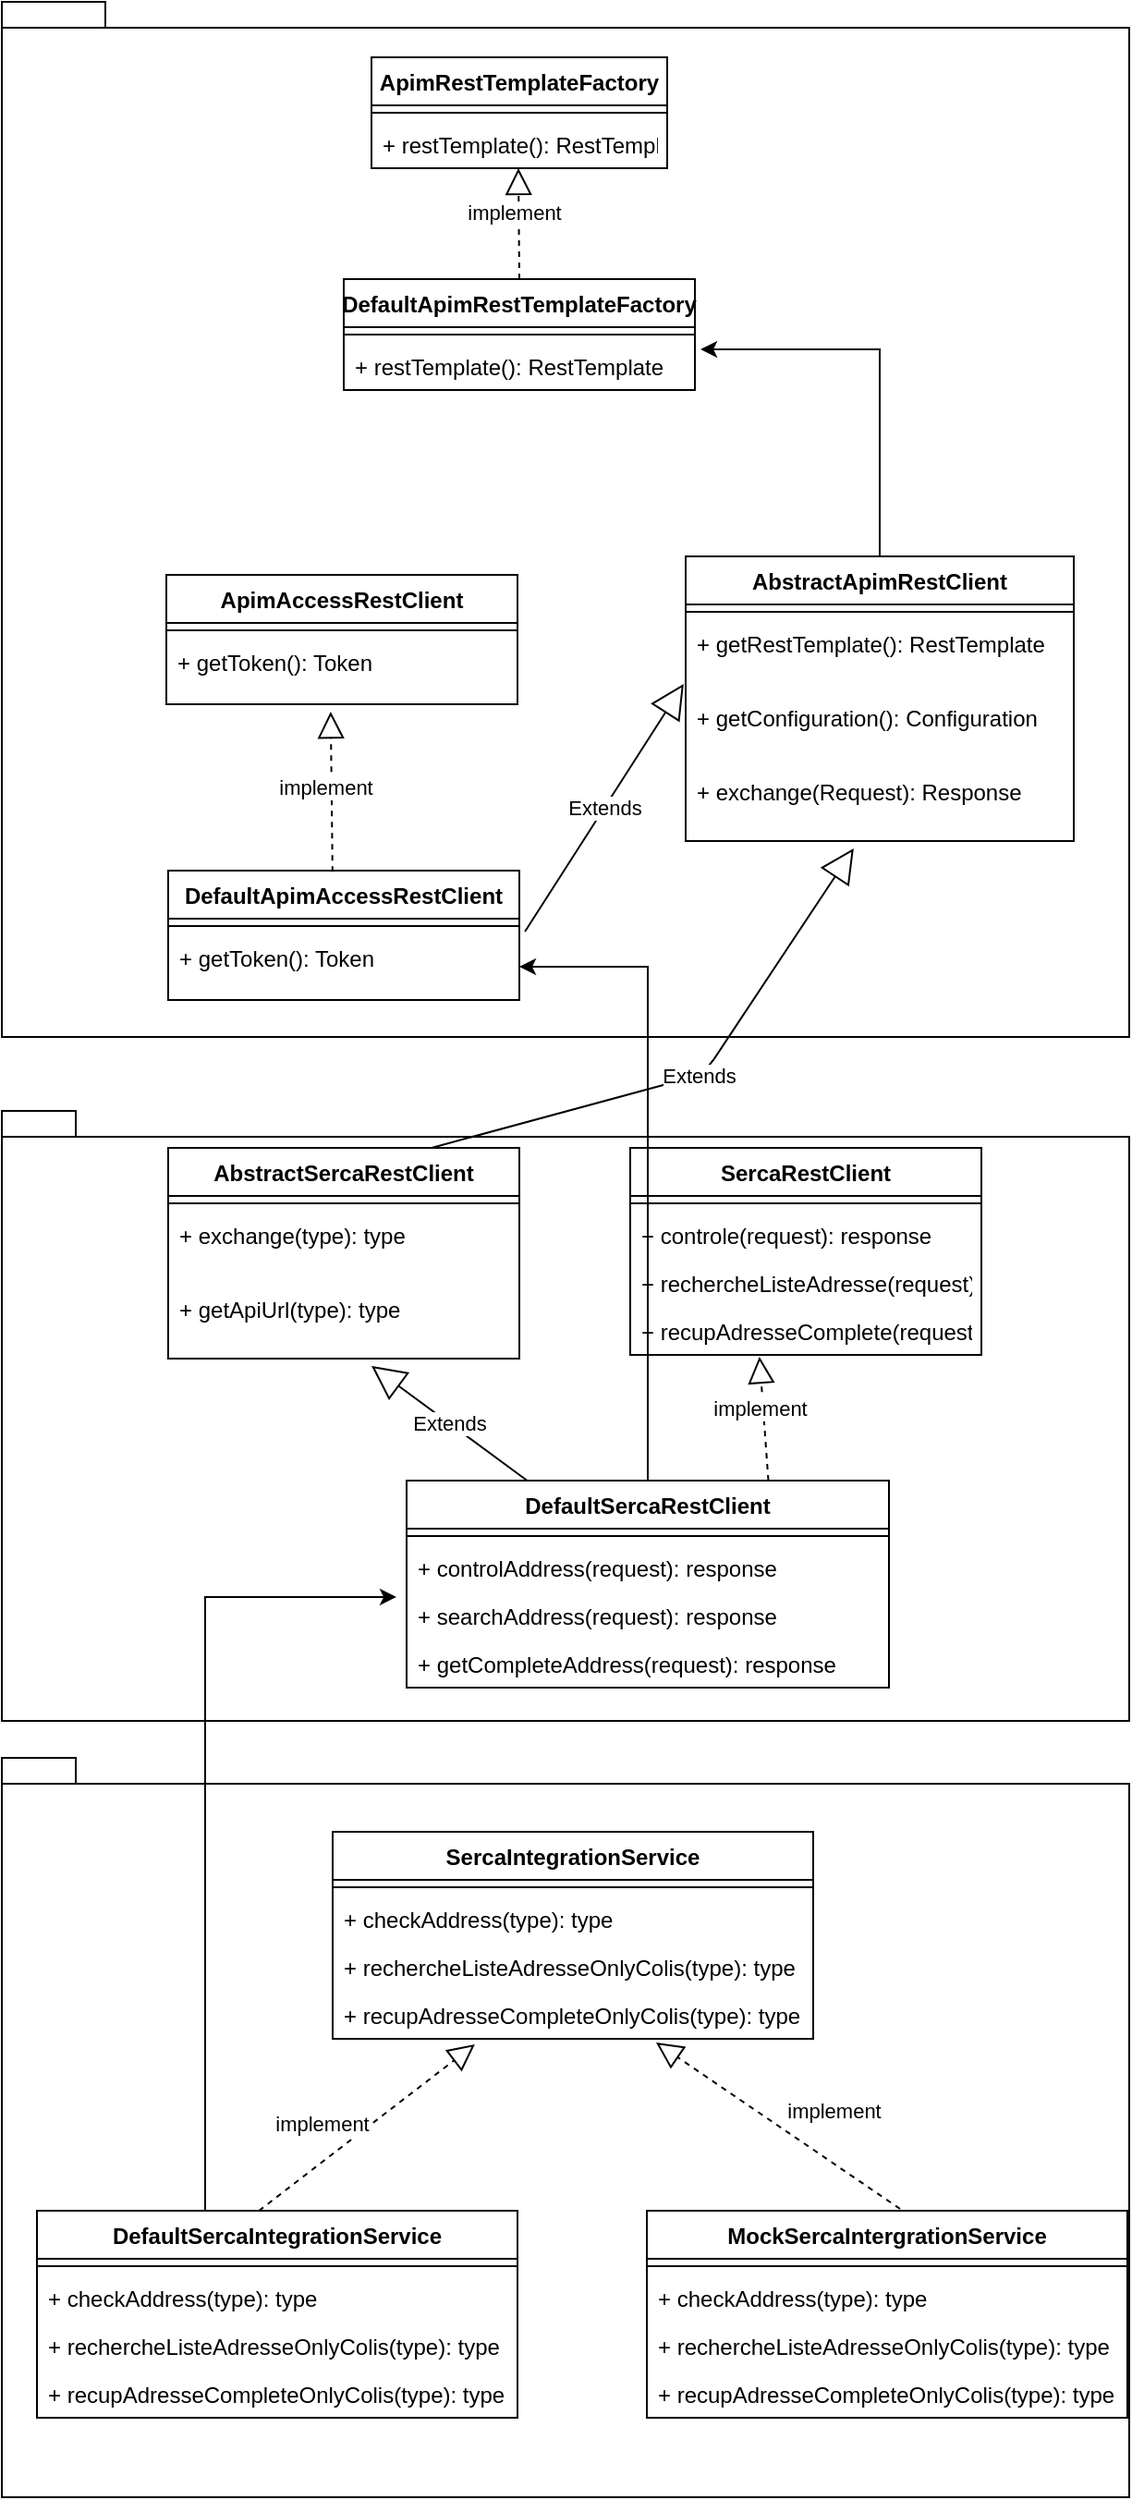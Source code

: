 <mxfile version="13.10.9" type="github">
  <diagram id="C5RBs43oDa-KdzZeNtuy" name="Page-1">
    <mxGraphModel dx="1186" dy="1790" grid="1" gridSize="10" guides="1" tooltips="1" connect="1" arrows="1" fold="1" page="1" pageScale="1" pageWidth="827" pageHeight="1169" math="0" shadow="0">
      <root>
        <mxCell id="WIyWlLk6GJQsqaUBKTNV-0" />
        <mxCell id="WIyWlLk6GJQsqaUBKTNV-1" parent="WIyWlLk6GJQsqaUBKTNV-0" />
        <mxCell id="7yxNTH7sFWz7UGhxW4Ka-38" value="" style="shape=folder;fontStyle=1;spacingTop=10;tabWidth=40;tabHeight=14;tabPosition=left;html=1;" parent="WIyWlLk6GJQsqaUBKTNV-1" vertex="1">
          <mxGeometry x="100" y="340" width="610" height="400" as="geometry" />
        </mxCell>
        <mxCell id="7yxNTH7sFWz7UGhxW4Ka-18" value="" style="shape=folder;fontStyle=1;spacingTop=10;tabWidth=40;tabHeight=14;tabPosition=left;html=1;" parent="WIyWlLk6GJQsqaUBKTNV-1" vertex="1">
          <mxGeometry x="100" y="-10" width="610" height="330" as="geometry" />
        </mxCell>
        <mxCell id="7yxNTH7sFWz7UGhxW4Ka-16" value="" style="shape=folder;fontStyle=1;spacingTop=10;tabWidth=40;tabHeight=14;tabPosition=left;html=1;" parent="WIyWlLk6GJQsqaUBKTNV-1" vertex="1">
          <mxGeometry x="100" y="-610" width="610" height="560" as="geometry" />
        </mxCell>
        <mxCell id="BwVQpNzadCACeYpbOint-18" value="Extends" style="endArrow=block;endSize=16;endFill=0;html=1;exitX=0.25;exitY=0;exitDx=0;exitDy=0;entryX=0.579;entryY=1.1;entryDx=0;entryDy=0;entryPerimeter=0;" parent="WIyWlLk6GJQsqaUBKTNV-1" source="ZbugdAa28t8l8q_3A2VQ-29" target="7yxNTH7sFWz7UGhxW4Ka-24" edge="1">
          <mxGeometry width="160" relative="1" as="geometry">
            <mxPoint x="343.75" y="250" as="sourcePoint" />
            <mxPoint x="490" y="320" as="targetPoint" />
          </mxGeometry>
        </mxCell>
        <mxCell id="BwVQpNzadCACeYpbOint-20" value="" style="endArrow=block;dashed=1;endFill=0;endSize=12;html=1;entryX=0.368;entryY=1.038;entryDx=0;entryDy=0;entryPerimeter=0;exitX=0.75;exitY=0;exitDx=0;exitDy=0;" parent="WIyWlLk6GJQsqaUBKTNV-1" source="ZbugdAa28t8l8q_3A2VQ-29" target="ZbugdAa28t8l8q_3A2VQ-14" edge="1">
          <mxGeometry width="160" relative="1" as="geometry">
            <mxPoint x="407.5" y="250" as="sourcePoint" />
            <mxPoint x="490" y="320" as="targetPoint" />
          </mxGeometry>
        </mxCell>
        <mxCell id="ZbugdAa28t8l8q_3A2VQ-5" value="implement" style="edgeLabel;html=1;align=center;verticalAlign=middle;resizable=0;points=[];" parent="BwVQpNzadCACeYpbOint-20" vertex="1" connectable="0">
          <mxGeometry x="-0.233" y="-1" relative="1" as="geometry">
            <mxPoint x="-4.47" y="-13.1" as="offset" />
          </mxGeometry>
        </mxCell>
        <mxCell id="BwVQpNzadCACeYpbOint-26" value="SercaIntegrationService" style="swimlane;fontStyle=1;align=center;verticalAlign=top;childLayout=stackLayout;horizontal=1;startSize=26;horizontalStack=0;resizeParent=1;resizeParentMax=0;resizeLast=0;collapsible=1;marginBottom=0;" parent="WIyWlLk6GJQsqaUBKTNV-1" vertex="1">
          <mxGeometry x="279" y="380" width="260" height="112" as="geometry" />
        </mxCell>
        <mxCell id="BwVQpNzadCACeYpbOint-28" value="" style="line;strokeWidth=1;fillColor=none;align=left;verticalAlign=middle;spacingTop=-1;spacingLeft=3;spacingRight=3;rotatable=0;labelPosition=right;points=[];portConstraint=eastwest;" parent="BwVQpNzadCACeYpbOint-26" vertex="1">
          <mxGeometry y="26" width="260" height="8" as="geometry" />
        </mxCell>
        <mxCell id="BwVQpNzadCACeYpbOint-29" value="+ checkAddress(type): type" style="text;strokeColor=none;fillColor=none;align=left;verticalAlign=top;spacingLeft=4;spacingRight=4;overflow=hidden;rotatable=0;points=[[0,0.5],[1,0.5]];portConstraint=eastwest;" parent="BwVQpNzadCACeYpbOint-26" vertex="1">
          <mxGeometry y="34" width="260" height="26" as="geometry" />
        </mxCell>
        <mxCell id="ZbugdAa28t8l8q_3A2VQ-19" value="+ rechercheListeAdresseOnlyColis(type): type" style="text;strokeColor=none;fillColor=none;align=left;verticalAlign=top;spacingLeft=4;spacingRight=4;overflow=hidden;rotatable=0;points=[[0,0.5],[1,0.5]];portConstraint=eastwest;" parent="BwVQpNzadCACeYpbOint-26" vertex="1">
          <mxGeometry y="60" width="260" height="26" as="geometry" />
        </mxCell>
        <mxCell id="ZbugdAa28t8l8q_3A2VQ-20" value="+ recupAdresseCompleteOnlyColis(type): type" style="text;strokeColor=none;fillColor=none;align=left;verticalAlign=top;spacingLeft=4;spacingRight=4;overflow=hidden;rotatable=0;points=[[0,0.5],[1,0.5]];portConstraint=eastwest;" parent="BwVQpNzadCACeYpbOint-26" vertex="1">
          <mxGeometry y="86" width="260" height="26" as="geometry" />
        </mxCell>
        <mxCell id="BwVQpNzadCACeYpbOint-4" value="SercaRestClient" style="swimlane;fontStyle=1;align=center;verticalAlign=top;childLayout=stackLayout;horizontal=1;startSize=26;horizontalStack=0;resizeParent=1;resizeParentMax=0;resizeLast=0;collapsible=1;marginBottom=0;" parent="WIyWlLk6GJQsqaUBKTNV-1" vertex="1">
          <mxGeometry x="440" y="10" width="190" height="112" as="geometry" />
        </mxCell>
        <mxCell id="BwVQpNzadCACeYpbOint-6" value="" style="line;strokeWidth=1;fillColor=none;align=left;verticalAlign=middle;spacingTop=-1;spacingLeft=3;spacingRight=3;rotatable=0;labelPosition=right;points=[];portConstraint=eastwest;" parent="BwVQpNzadCACeYpbOint-4" vertex="1">
          <mxGeometry y="26" width="190" height="8" as="geometry" />
        </mxCell>
        <mxCell id="BwVQpNzadCACeYpbOint-7" value="+ controle(request): response" style="text;strokeColor=none;fillColor=none;align=left;verticalAlign=top;spacingLeft=4;spacingRight=4;overflow=hidden;rotatable=0;points=[[0,0.5],[1,0.5]];portConstraint=eastwest;" parent="BwVQpNzadCACeYpbOint-4" vertex="1">
          <mxGeometry y="34" width="190" height="26" as="geometry" />
        </mxCell>
        <mxCell id="ZbugdAa28t8l8q_3A2VQ-13" value="+ rechercheListeAdresse(request): response" style="text;strokeColor=none;fillColor=none;align=left;verticalAlign=top;spacingLeft=4;spacingRight=4;overflow=hidden;rotatable=0;points=[[0,0.5],[1,0.5]];portConstraint=eastwest;" parent="BwVQpNzadCACeYpbOint-4" vertex="1">
          <mxGeometry y="60" width="190" height="26" as="geometry" />
        </mxCell>
        <mxCell id="ZbugdAa28t8l8q_3A2VQ-14" value="+ recupAdresseComplete(request): response" style="text;strokeColor=none;fillColor=none;align=left;verticalAlign=top;spacingLeft=4;spacingRight=4;overflow=hidden;rotatable=0;points=[[0,0.5],[1,0.5]];portConstraint=eastwest;" parent="BwVQpNzadCACeYpbOint-4" vertex="1">
          <mxGeometry y="86" width="190" height="26" as="geometry" />
        </mxCell>
        <mxCell id="BwVQpNzadCACeYpbOint-8" value="AbstractSercaRestClient" style="swimlane;fontStyle=1;align=center;verticalAlign=top;childLayout=stackLayout;horizontal=1;startSize=26;horizontalStack=0;resizeParent=1;resizeParentMax=0;resizeLast=0;collapsible=1;marginBottom=0;" parent="WIyWlLk6GJQsqaUBKTNV-1" vertex="1">
          <mxGeometry x="190" y="10" width="190" height="114" as="geometry" />
        </mxCell>
        <mxCell id="BwVQpNzadCACeYpbOint-10" value="" style="line;strokeWidth=1;fillColor=none;align=left;verticalAlign=middle;spacingTop=-1;spacingLeft=3;spacingRight=3;rotatable=0;labelPosition=right;points=[];portConstraint=eastwest;" parent="BwVQpNzadCACeYpbOint-8" vertex="1">
          <mxGeometry y="26" width="190" height="8" as="geometry" />
        </mxCell>
        <mxCell id="ZbugdAa28t8l8q_3A2VQ-15" value="+ exchange(type): type" style="text;strokeColor=none;fillColor=none;align=left;verticalAlign=top;spacingLeft=4;spacingRight=4;overflow=hidden;rotatable=0;points=[[0,0.5],[1,0.5]];portConstraint=eastwest;" parent="BwVQpNzadCACeYpbOint-8" vertex="1">
          <mxGeometry y="34" width="190" height="40" as="geometry" />
        </mxCell>
        <mxCell id="7yxNTH7sFWz7UGhxW4Ka-24" value="+ getApiUrl(type): type" style="text;strokeColor=none;fillColor=none;align=left;verticalAlign=top;spacingLeft=4;spacingRight=4;overflow=hidden;rotatable=0;points=[[0,0.5],[1,0.5]];portConstraint=eastwest;" parent="BwVQpNzadCACeYpbOint-8" vertex="1">
          <mxGeometry y="74" width="190" height="40" as="geometry" />
        </mxCell>
        <mxCell id="ZbugdAa28t8l8q_3A2VQ-25" value="" style="endArrow=block;dashed=1;endFill=0;endSize=12;html=1;entryX=0.296;entryY=1.115;entryDx=0;entryDy=0;entryPerimeter=0;exitX=0.462;exitY=0;exitDx=0;exitDy=0;exitPerimeter=0;" parent="WIyWlLk6GJQsqaUBKTNV-1" source="7yxNTH7sFWz7UGhxW4Ka-28" target="ZbugdAa28t8l8q_3A2VQ-20" edge="1">
          <mxGeometry width="160" relative="1" as="geometry">
            <mxPoint x="211.89" y="580" as="sourcePoint" />
            <mxPoint x="172.42" y="229.998" as="targetPoint" />
          </mxGeometry>
        </mxCell>
        <mxCell id="ZbugdAa28t8l8q_3A2VQ-26" value="implement" style="edgeLabel;html=1;align=center;verticalAlign=middle;resizable=0;points=[];" parent="ZbugdAa28t8l8q_3A2VQ-25" vertex="1" connectable="0">
          <mxGeometry x="-0.233" y="-1" relative="1" as="geometry">
            <mxPoint x="-11.83" y="-13.1" as="offset" />
          </mxGeometry>
        </mxCell>
        <mxCell id="ZbugdAa28t8l8q_3A2VQ-27" value="" style="endArrow=block;dashed=1;endFill=0;endSize=12;html=1;entryX=0.673;entryY=1.077;entryDx=0;entryDy=0;entryPerimeter=0;exitX=0.527;exitY=-0.009;exitDx=0;exitDy=0;exitPerimeter=0;" parent="WIyWlLk6GJQsqaUBKTNV-1" source="7yxNTH7sFWz7UGhxW4Ka-33" target="ZbugdAa28t8l8q_3A2VQ-20" edge="1">
          <mxGeometry width="160" relative="1" as="geometry">
            <mxPoint x="557.5" y="580" as="sourcePoint" />
            <mxPoint x="634" y="218" as="targetPoint" />
          </mxGeometry>
        </mxCell>
        <mxCell id="ZbugdAa28t8l8q_3A2VQ-28" value="implement" style="edgeLabel;html=1;align=center;verticalAlign=middle;resizable=0;points=[];" parent="ZbugdAa28t8l8q_3A2VQ-27" vertex="1" connectable="0">
          <mxGeometry x="-0.233" y="-1" relative="1" as="geometry">
            <mxPoint x="13.54" y="-17.67" as="offset" />
          </mxGeometry>
        </mxCell>
        <mxCell id="7yxNTH7sFWz7UGhxW4Ka-27" style="edgeStyle=orthogonalEdgeStyle;rounded=0;orthogonalLoop=1;jettySize=auto;html=1;exitX=0.5;exitY=0;exitDx=0;exitDy=0;" parent="WIyWlLk6GJQsqaUBKTNV-1" source="ZbugdAa28t8l8q_3A2VQ-29" target="7yxNTH7sFWz7UGhxW4Ka-10" edge="1">
          <mxGeometry relative="1" as="geometry" />
        </mxCell>
        <mxCell id="ZbugdAa28t8l8q_3A2VQ-29" value="DefaultSercaRestClient" style="swimlane;fontStyle=1;align=center;verticalAlign=top;childLayout=stackLayout;horizontal=1;startSize=26;horizontalStack=0;resizeParent=1;resizeParentMax=0;resizeLast=0;collapsible=1;marginBottom=0;" parent="WIyWlLk6GJQsqaUBKTNV-1" vertex="1">
          <mxGeometry x="319" y="190" width="261" height="112" as="geometry" />
        </mxCell>
        <mxCell id="ZbugdAa28t8l8q_3A2VQ-30" value="" style="line;strokeWidth=1;fillColor=none;align=left;verticalAlign=middle;spacingTop=-1;spacingLeft=3;spacingRight=3;rotatable=0;labelPosition=right;points=[];portConstraint=eastwest;" parent="ZbugdAa28t8l8q_3A2VQ-29" vertex="1">
          <mxGeometry y="26" width="261" height="8" as="geometry" />
        </mxCell>
        <mxCell id="ZbugdAa28t8l8q_3A2VQ-31" value="+ controlAddress(request): response" style="text;strokeColor=none;fillColor=none;align=left;verticalAlign=top;spacingLeft=4;spacingRight=4;overflow=hidden;rotatable=0;points=[[0,0.5],[1,0.5]];portConstraint=eastwest;" parent="ZbugdAa28t8l8q_3A2VQ-29" vertex="1">
          <mxGeometry y="34" width="261" height="26" as="geometry" />
        </mxCell>
        <mxCell id="ZbugdAa28t8l8q_3A2VQ-32" value="+ searchAddress(request): response" style="text;strokeColor=none;fillColor=none;align=left;verticalAlign=top;spacingLeft=4;spacingRight=4;overflow=hidden;rotatable=0;points=[[0,0.5],[1,0.5]];portConstraint=eastwest;" parent="ZbugdAa28t8l8q_3A2VQ-29" vertex="1">
          <mxGeometry y="60" width="261" height="26" as="geometry" />
        </mxCell>
        <mxCell id="ZbugdAa28t8l8q_3A2VQ-33" value="+ getCompleteAddress(request): response" style="text;strokeColor=none;fillColor=none;align=left;verticalAlign=top;spacingLeft=4;spacingRight=4;overflow=hidden;rotatable=0;points=[[0,0.5],[1,0.5]];portConstraint=eastwest;" parent="ZbugdAa28t8l8q_3A2VQ-29" vertex="1">
          <mxGeometry y="86" width="261" height="26" as="geometry" />
        </mxCell>
        <mxCell id="39D8WSPySMU8b71Mzj_a-14" style="edgeStyle=orthogonalEdgeStyle;rounded=0;orthogonalLoop=1;jettySize=auto;html=1;entryX=1.016;entryY=0.154;entryDx=0;entryDy=0;entryPerimeter=0;" parent="WIyWlLk6GJQsqaUBKTNV-1" source="7yxNTH7sFWz7UGhxW4Ka-0" target="39D8WSPySMU8b71Mzj_a-10" edge="1">
          <mxGeometry relative="1" as="geometry" />
        </mxCell>
        <mxCell id="7yxNTH7sFWz7UGhxW4Ka-0" value="AbstractApimRestClient" style="swimlane;fontStyle=1;align=center;verticalAlign=top;childLayout=stackLayout;horizontal=1;startSize=26;horizontalStack=0;resizeParent=1;resizeParentMax=0;resizeLast=0;collapsible=1;marginBottom=0;" parent="WIyWlLk6GJQsqaUBKTNV-1" vertex="1">
          <mxGeometry x="470" y="-310" width="210" height="154" as="geometry" />
        </mxCell>
        <mxCell id="7yxNTH7sFWz7UGhxW4Ka-1" value="" style="line;strokeWidth=1;fillColor=none;align=left;verticalAlign=middle;spacingTop=-1;spacingLeft=3;spacingRight=3;rotatable=0;labelPosition=right;points=[];portConstraint=eastwest;" parent="7yxNTH7sFWz7UGhxW4Ka-0" vertex="1">
          <mxGeometry y="26" width="210" height="8" as="geometry" />
        </mxCell>
        <mxCell id="7yxNTH7sFWz7UGhxW4Ka-3" value="+ getRestTemplate(): RestTemplate" style="text;strokeColor=none;fillColor=none;align=left;verticalAlign=top;spacingLeft=4;spacingRight=4;overflow=hidden;rotatable=0;points=[[0,0.5],[1,0.5]];portConstraint=eastwest;" parent="7yxNTH7sFWz7UGhxW4Ka-0" vertex="1">
          <mxGeometry y="34" width="210" height="40" as="geometry" />
        </mxCell>
        <mxCell id="7yxNTH7sFWz7UGhxW4Ka-15" value="+ getConfiguration(): Configuration" style="text;strokeColor=none;fillColor=none;align=left;verticalAlign=top;spacingLeft=4;spacingRight=4;overflow=hidden;rotatable=0;points=[[0,0.5],[1,0.5]];portConstraint=eastwest;" parent="7yxNTH7sFWz7UGhxW4Ka-0" vertex="1">
          <mxGeometry y="74" width="210" height="40" as="geometry" />
        </mxCell>
        <mxCell id="7yxNTH7sFWz7UGhxW4Ka-23" value="+ exchange(Request): Response" style="text;strokeColor=none;fillColor=none;align=left;verticalAlign=top;spacingLeft=4;spacingRight=4;overflow=hidden;rotatable=0;points=[[0,0.5],[1,0.5]];portConstraint=eastwest;" parent="7yxNTH7sFWz7UGhxW4Ka-0" vertex="1">
          <mxGeometry y="114" width="210" height="40" as="geometry" />
        </mxCell>
        <mxCell id="7yxNTH7sFWz7UGhxW4Ka-4" value="ApimAccessRestClient" style="swimlane;fontStyle=1;align=center;verticalAlign=top;childLayout=stackLayout;horizontal=1;startSize=26;horizontalStack=0;resizeParent=1;resizeParentMax=0;resizeLast=0;collapsible=1;marginBottom=0;" parent="WIyWlLk6GJQsqaUBKTNV-1" vertex="1">
          <mxGeometry x="189" y="-300" width="190" height="70" as="geometry" />
        </mxCell>
        <mxCell id="7yxNTH7sFWz7UGhxW4Ka-5" value="" style="line;strokeWidth=1;fillColor=none;align=left;verticalAlign=middle;spacingTop=-1;spacingLeft=3;spacingRight=3;rotatable=0;labelPosition=right;points=[];portConstraint=eastwest;" parent="7yxNTH7sFWz7UGhxW4Ka-4" vertex="1">
          <mxGeometry y="26" width="190" height="8" as="geometry" />
        </mxCell>
        <mxCell id="7yxNTH7sFWz7UGhxW4Ka-6" value="+ getToken(): Token" style="text;strokeColor=none;fillColor=none;align=left;verticalAlign=top;spacingLeft=4;spacingRight=4;overflow=hidden;rotatable=0;points=[[0,0.5],[1,0.5]];portConstraint=eastwest;" parent="7yxNTH7sFWz7UGhxW4Ka-4" vertex="1">
          <mxGeometry y="34" width="190" height="36" as="geometry" />
        </mxCell>
        <mxCell id="7yxNTH7sFWz7UGhxW4Ka-8" value="DefaultApimAccessRestClient" style="swimlane;fontStyle=1;align=center;verticalAlign=top;childLayout=stackLayout;horizontal=1;startSize=26;horizontalStack=0;resizeParent=1;resizeParentMax=0;resizeLast=0;collapsible=1;marginBottom=0;" parent="WIyWlLk6GJQsqaUBKTNV-1" vertex="1">
          <mxGeometry x="190" y="-140" width="190" height="70" as="geometry" />
        </mxCell>
        <mxCell id="7yxNTH7sFWz7UGhxW4Ka-9" value="" style="line;strokeWidth=1;fillColor=none;align=left;verticalAlign=middle;spacingTop=-1;spacingLeft=3;spacingRight=3;rotatable=0;labelPosition=right;points=[];portConstraint=eastwest;" parent="7yxNTH7sFWz7UGhxW4Ka-8" vertex="1">
          <mxGeometry y="26" width="190" height="8" as="geometry" />
        </mxCell>
        <mxCell id="7yxNTH7sFWz7UGhxW4Ka-10" value="+ getToken(): Token" style="text;strokeColor=none;fillColor=none;align=left;verticalAlign=top;spacingLeft=4;spacingRight=4;overflow=hidden;rotatable=0;points=[[0,0.5],[1,0.5]];portConstraint=eastwest;" parent="7yxNTH7sFWz7UGhxW4Ka-8" vertex="1">
          <mxGeometry y="34" width="190" height="36" as="geometry" />
        </mxCell>
        <mxCell id="7yxNTH7sFWz7UGhxW4Ka-12" value="" style="endArrow=block;dashed=1;endFill=0;endSize=12;html=1;entryX=0.468;entryY=1.111;entryDx=0;entryDy=0;entryPerimeter=0;exitX=0.468;exitY=0.009;exitDx=0;exitDy=0;exitPerimeter=0;" parent="WIyWlLk6GJQsqaUBKTNV-1" source="7yxNTH7sFWz7UGhxW4Ka-8" target="7yxNTH7sFWz7UGhxW4Ka-6" edge="1">
          <mxGeometry width="160" relative="1" as="geometry">
            <mxPoint x="471.5" y="200" as="sourcePoint" />
            <mxPoint x="519.92" y="132.988" as="targetPoint" />
          </mxGeometry>
        </mxCell>
        <mxCell id="7yxNTH7sFWz7UGhxW4Ka-13" value="implement" style="edgeLabel;html=1;align=center;verticalAlign=middle;resizable=0;points=[];" parent="7yxNTH7sFWz7UGhxW4Ka-12" vertex="1" connectable="0">
          <mxGeometry x="-0.233" y="-1" relative="1" as="geometry">
            <mxPoint x="-4.47" y="-13.1" as="offset" />
          </mxGeometry>
        </mxCell>
        <mxCell id="7yxNTH7sFWz7UGhxW4Ka-14" value="Extends" style="endArrow=block;endSize=16;endFill=0;html=1;exitX=1.016;exitY=-0.028;exitDx=0;exitDy=0;entryX=-0.005;entryY=-0.125;entryDx=0;entryDy=0;entryPerimeter=0;exitPerimeter=0;" parent="WIyWlLk6GJQsqaUBKTNV-1" source="7yxNTH7sFWz7UGhxW4Ka-10" target="7yxNTH7sFWz7UGhxW4Ka-15" edge="1">
          <mxGeometry width="160" relative="1" as="geometry">
            <mxPoint x="540.43" y="-113" as="sourcePoint" />
            <mxPoint x="450.0" y="-180" as="targetPoint" />
          </mxGeometry>
        </mxCell>
        <mxCell id="7yxNTH7sFWz7UGhxW4Ka-26" value="Extends" style="endArrow=block;endSize=16;endFill=0;html=1;exitX=0.75;exitY=0;exitDx=0;exitDy=0;entryX=0.433;entryY=1.1;entryDx=0;entryDy=0;entryPerimeter=0;" parent="WIyWlLk6GJQsqaUBKTNV-1" source="BwVQpNzadCACeYpbOint-8" edge="1" target="7yxNTH7sFWz7UGhxW4Ka-23">
          <mxGeometry width="160" relative="1" as="geometry">
            <mxPoint x="393.99" y="-22.008" as="sourcePoint" />
            <mxPoint x="480.0" y="-116" as="targetPoint" />
            <Array as="points">
              <mxPoint x="480" y="-30" />
            </Array>
          </mxGeometry>
        </mxCell>
        <mxCell id="7yxNTH7sFWz7UGhxW4Ka-39" style="edgeStyle=orthogonalEdgeStyle;rounded=0;orthogonalLoop=1;jettySize=auto;html=1;entryX=-0.021;entryY=0.115;entryDx=0;entryDy=0;entryPerimeter=0;" parent="WIyWlLk6GJQsqaUBKTNV-1" source="7yxNTH7sFWz7UGhxW4Ka-28" target="ZbugdAa28t8l8q_3A2VQ-32" edge="1">
          <mxGeometry relative="1" as="geometry">
            <Array as="points">
              <mxPoint x="210" y="253" />
            </Array>
          </mxGeometry>
        </mxCell>
        <mxCell id="7yxNTH7sFWz7UGhxW4Ka-28" value="DefaultSercaIntegrationService" style="swimlane;fontStyle=1;align=center;verticalAlign=top;childLayout=stackLayout;horizontal=1;startSize=26;horizontalStack=0;resizeParent=1;resizeParentMax=0;resizeLast=0;collapsible=1;marginBottom=0;" parent="WIyWlLk6GJQsqaUBKTNV-1" vertex="1">
          <mxGeometry x="119" y="585" width="260" height="112" as="geometry" />
        </mxCell>
        <mxCell id="7yxNTH7sFWz7UGhxW4Ka-29" value="" style="line;strokeWidth=1;fillColor=none;align=left;verticalAlign=middle;spacingTop=-1;spacingLeft=3;spacingRight=3;rotatable=0;labelPosition=right;points=[];portConstraint=eastwest;" parent="7yxNTH7sFWz7UGhxW4Ka-28" vertex="1">
          <mxGeometry y="26" width="260" height="8" as="geometry" />
        </mxCell>
        <mxCell id="7yxNTH7sFWz7UGhxW4Ka-30" value="+ checkAddress(type): type" style="text;strokeColor=none;fillColor=none;align=left;verticalAlign=top;spacingLeft=4;spacingRight=4;overflow=hidden;rotatable=0;points=[[0,0.5],[1,0.5]];portConstraint=eastwest;" parent="7yxNTH7sFWz7UGhxW4Ka-28" vertex="1">
          <mxGeometry y="34" width="260" height="26" as="geometry" />
        </mxCell>
        <mxCell id="7yxNTH7sFWz7UGhxW4Ka-31" value="+ rechercheListeAdresseOnlyColis(type): type" style="text;strokeColor=none;fillColor=none;align=left;verticalAlign=top;spacingLeft=4;spacingRight=4;overflow=hidden;rotatable=0;points=[[0,0.5],[1,0.5]];portConstraint=eastwest;" parent="7yxNTH7sFWz7UGhxW4Ka-28" vertex="1">
          <mxGeometry y="60" width="260" height="26" as="geometry" />
        </mxCell>
        <mxCell id="7yxNTH7sFWz7UGhxW4Ka-32" value="+ recupAdresseCompleteOnlyColis(type): type" style="text;strokeColor=none;fillColor=none;align=left;verticalAlign=top;spacingLeft=4;spacingRight=4;overflow=hidden;rotatable=0;points=[[0,0.5],[1,0.5]];portConstraint=eastwest;" parent="7yxNTH7sFWz7UGhxW4Ka-28" vertex="1">
          <mxGeometry y="86" width="260" height="26" as="geometry" />
        </mxCell>
        <mxCell id="7yxNTH7sFWz7UGhxW4Ka-33" value="MockSercaIntergrationService" style="swimlane;fontStyle=1;align=center;verticalAlign=top;childLayout=stackLayout;horizontal=1;startSize=26;horizontalStack=0;resizeParent=1;resizeParentMax=0;resizeLast=0;collapsible=1;marginBottom=0;" parent="WIyWlLk6GJQsqaUBKTNV-1" vertex="1">
          <mxGeometry x="449" y="585" width="260" height="112" as="geometry" />
        </mxCell>
        <mxCell id="7yxNTH7sFWz7UGhxW4Ka-34" value="" style="line;strokeWidth=1;fillColor=none;align=left;verticalAlign=middle;spacingTop=-1;spacingLeft=3;spacingRight=3;rotatable=0;labelPosition=right;points=[];portConstraint=eastwest;" parent="7yxNTH7sFWz7UGhxW4Ka-33" vertex="1">
          <mxGeometry y="26" width="260" height="8" as="geometry" />
        </mxCell>
        <mxCell id="7yxNTH7sFWz7UGhxW4Ka-35" value="+ checkAddress(type): type" style="text;strokeColor=none;fillColor=none;align=left;verticalAlign=top;spacingLeft=4;spacingRight=4;overflow=hidden;rotatable=0;points=[[0,0.5],[1,0.5]];portConstraint=eastwest;" parent="7yxNTH7sFWz7UGhxW4Ka-33" vertex="1">
          <mxGeometry y="34" width="260" height="26" as="geometry" />
        </mxCell>
        <mxCell id="7yxNTH7sFWz7UGhxW4Ka-36" value="+ rechercheListeAdresseOnlyColis(type): type" style="text;strokeColor=none;fillColor=none;align=left;verticalAlign=top;spacingLeft=4;spacingRight=4;overflow=hidden;rotatable=0;points=[[0,0.5],[1,0.5]];portConstraint=eastwest;" parent="7yxNTH7sFWz7UGhxW4Ka-33" vertex="1">
          <mxGeometry y="60" width="260" height="26" as="geometry" />
        </mxCell>
        <mxCell id="7yxNTH7sFWz7UGhxW4Ka-37" value="+ recupAdresseCompleteOnlyColis(type): type" style="text;strokeColor=none;fillColor=none;align=left;verticalAlign=top;spacingLeft=4;spacingRight=4;overflow=hidden;rotatable=0;points=[[0,0.5],[1,0.5]];portConstraint=eastwest;" parent="7yxNTH7sFWz7UGhxW4Ka-33" vertex="1">
          <mxGeometry y="86" width="260" height="26" as="geometry" />
        </mxCell>
        <mxCell id="39D8WSPySMU8b71Mzj_a-4" value="ApimRestTemplateFactory" style="swimlane;fontStyle=1;align=center;verticalAlign=top;childLayout=stackLayout;horizontal=1;startSize=26;horizontalStack=0;resizeParent=1;resizeParentMax=0;resizeLast=0;collapsible=1;marginBottom=0;" parent="WIyWlLk6GJQsqaUBKTNV-1" vertex="1">
          <mxGeometry x="300" y="-580" width="160" height="60" as="geometry" />
        </mxCell>
        <mxCell id="39D8WSPySMU8b71Mzj_a-6" value="" style="line;strokeWidth=1;fillColor=none;align=left;verticalAlign=middle;spacingTop=-1;spacingLeft=3;spacingRight=3;rotatable=0;labelPosition=right;points=[];portConstraint=eastwest;" parent="39D8WSPySMU8b71Mzj_a-4" vertex="1">
          <mxGeometry y="26" width="160" height="8" as="geometry" />
        </mxCell>
        <mxCell id="39D8WSPySMU8b71Mzj_a-7" value="+ restTemplate(): RestTemplate" style="text;strokeColor=none;fillColor=none;align=left;verticalAlign=top;spacingLeft=4;spacingRight=4;overflow=hidden;rotatable=0;points=[[0,0.5],[1,0.5]];portConstraint=eastwest;" parent="39D8WSPySMU8b71Mzj_a-4" vertex="1">
          <mxGeometry y="34" width="160" height="26" as="geometry" />
        </mxCell>
        <mxCell id="39D8WSPySMU8b71Mzj_a-8" value="DefaultApimRestTemplateFactory" style="swimlane;fontStyle=1;align=center;verticalAlign=top;childLayout=stackLayout;horizontal=1;startSize=26;horizontalStack=0;resizeParent=1;resizeParentMax=0;resizeLast=0;collapsible=1;marginBottom=0;" parent="WIyWlLk6GJQsqaUBKTNV-1" vertex="1">
          <mxGeometry x="285" y="-460" width="190" height="60" as="geometry" />
        </mxCell>
        <mxCell id="39D8WSPySMU8b71Mzj_a-9" value="" style="line;strokeWidth=1;fillColor=none;align=left;verticalAlign=middle;spacingTop=-1;spacingLeft=3;spacingRight=3;rotatable=0;labelPosition=right;points=[];portConstraint=eastwest;" parent="39D8WSPySMU8b71Mzj_a-8" vertex="1">
          <mxGeometry y="26" width="190" height="8" as="geometry" />
        </mxCell>
        <mxCell id="39D8WSPySMU8b71Mzj_a-10" value="+ restTemplate(): RestTemplate" style="text;strokeColor=none;fillColor=none;align=left;verticalAlign=top;spacingLeft=4;spacingRight=4;overflow=hidden;rotatable=0;points=[[0,0.5],[1,0.5]];portConstraint=eastwest;" parent="39D8WSPySMU8b71Mzj_a-8" vertex="1">
          <mxGeometry y="34" width="190" height="26" as="geometry" />
        </mxCell>
        <mxCell id="39D8WSPySMU8b71Mzj_a-11" value="" style="endArrow=block;dashed=1;endFill=0;endSize=12;html=1;entryX=0.468;entryY=1.111;entryDx=0;entryDy=0;entryPerimeter=0;exitX=0.5;exitY=0;exitDx=0;exitDy=0;" parent="WIyWlLk6GJQsqaUBKTNV-1" source="39D8WSPySMU8b71Mzj_a-8" edge="1">
          <mxGeometry width="160" relative="1" as="geometry">
            <mxPoint x="379.5" y="-453.37" as="sourcePoint" />
            <mxPoint x="379.5" y="-520.004" as="targetPoint" />
          </mxGeometry>
        </mxCell>
        <mxCell id="39D8WSPySMU8b71Mzj_a-12" value="implement" style="edgeLabel;html=1;align=center;verticalAlign=middle;resizable=0;points=[];" parent="39D8WSPySMU8b71Mzj_a-11" vertex="1" connectable="0">
          <mxGeometry x="-0.233" y="-1" relative="1" as="geometry">
            <mxPoint x="-4.47" y="-13.1" as="offset" />
          </mxGeometry>
        </mxCell>
      </root>
    </mxGraphModel>
  </diagram>
</mxfile>
